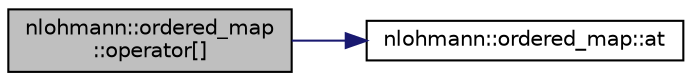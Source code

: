 digraph "nlohmann::ordered_map::operator[]"
{
 // LATEX_PDF_SIZE
  edge [fontname="Helvetica",fontsize="10",labelfontname="Helvetica",labelfontsize="10"];
  node [fontname="Helvetica",fontsize="10",shape=record];
  rankdir="LR";
  Node1 [label="nlohmann::ordered_map\l::operator[]",height=0.2,width=0.4,color="black", fillcolor="grey75", style="filled", fontcolor="black",tooltip=" "];
  Node1 -> Node2 [color="midnightblue",fontsize="10",style="solid"];
  Node2 [label="nlohmann::ordered_map::at",height=0.2,width=0.4,color="black", fillcolor="white", style="filled",URL="$structnlohmann_1_1ordered__map.html#ab7b4bb185fe7ea84f8f5f32fd230ff91",tooltip=" "];
}
